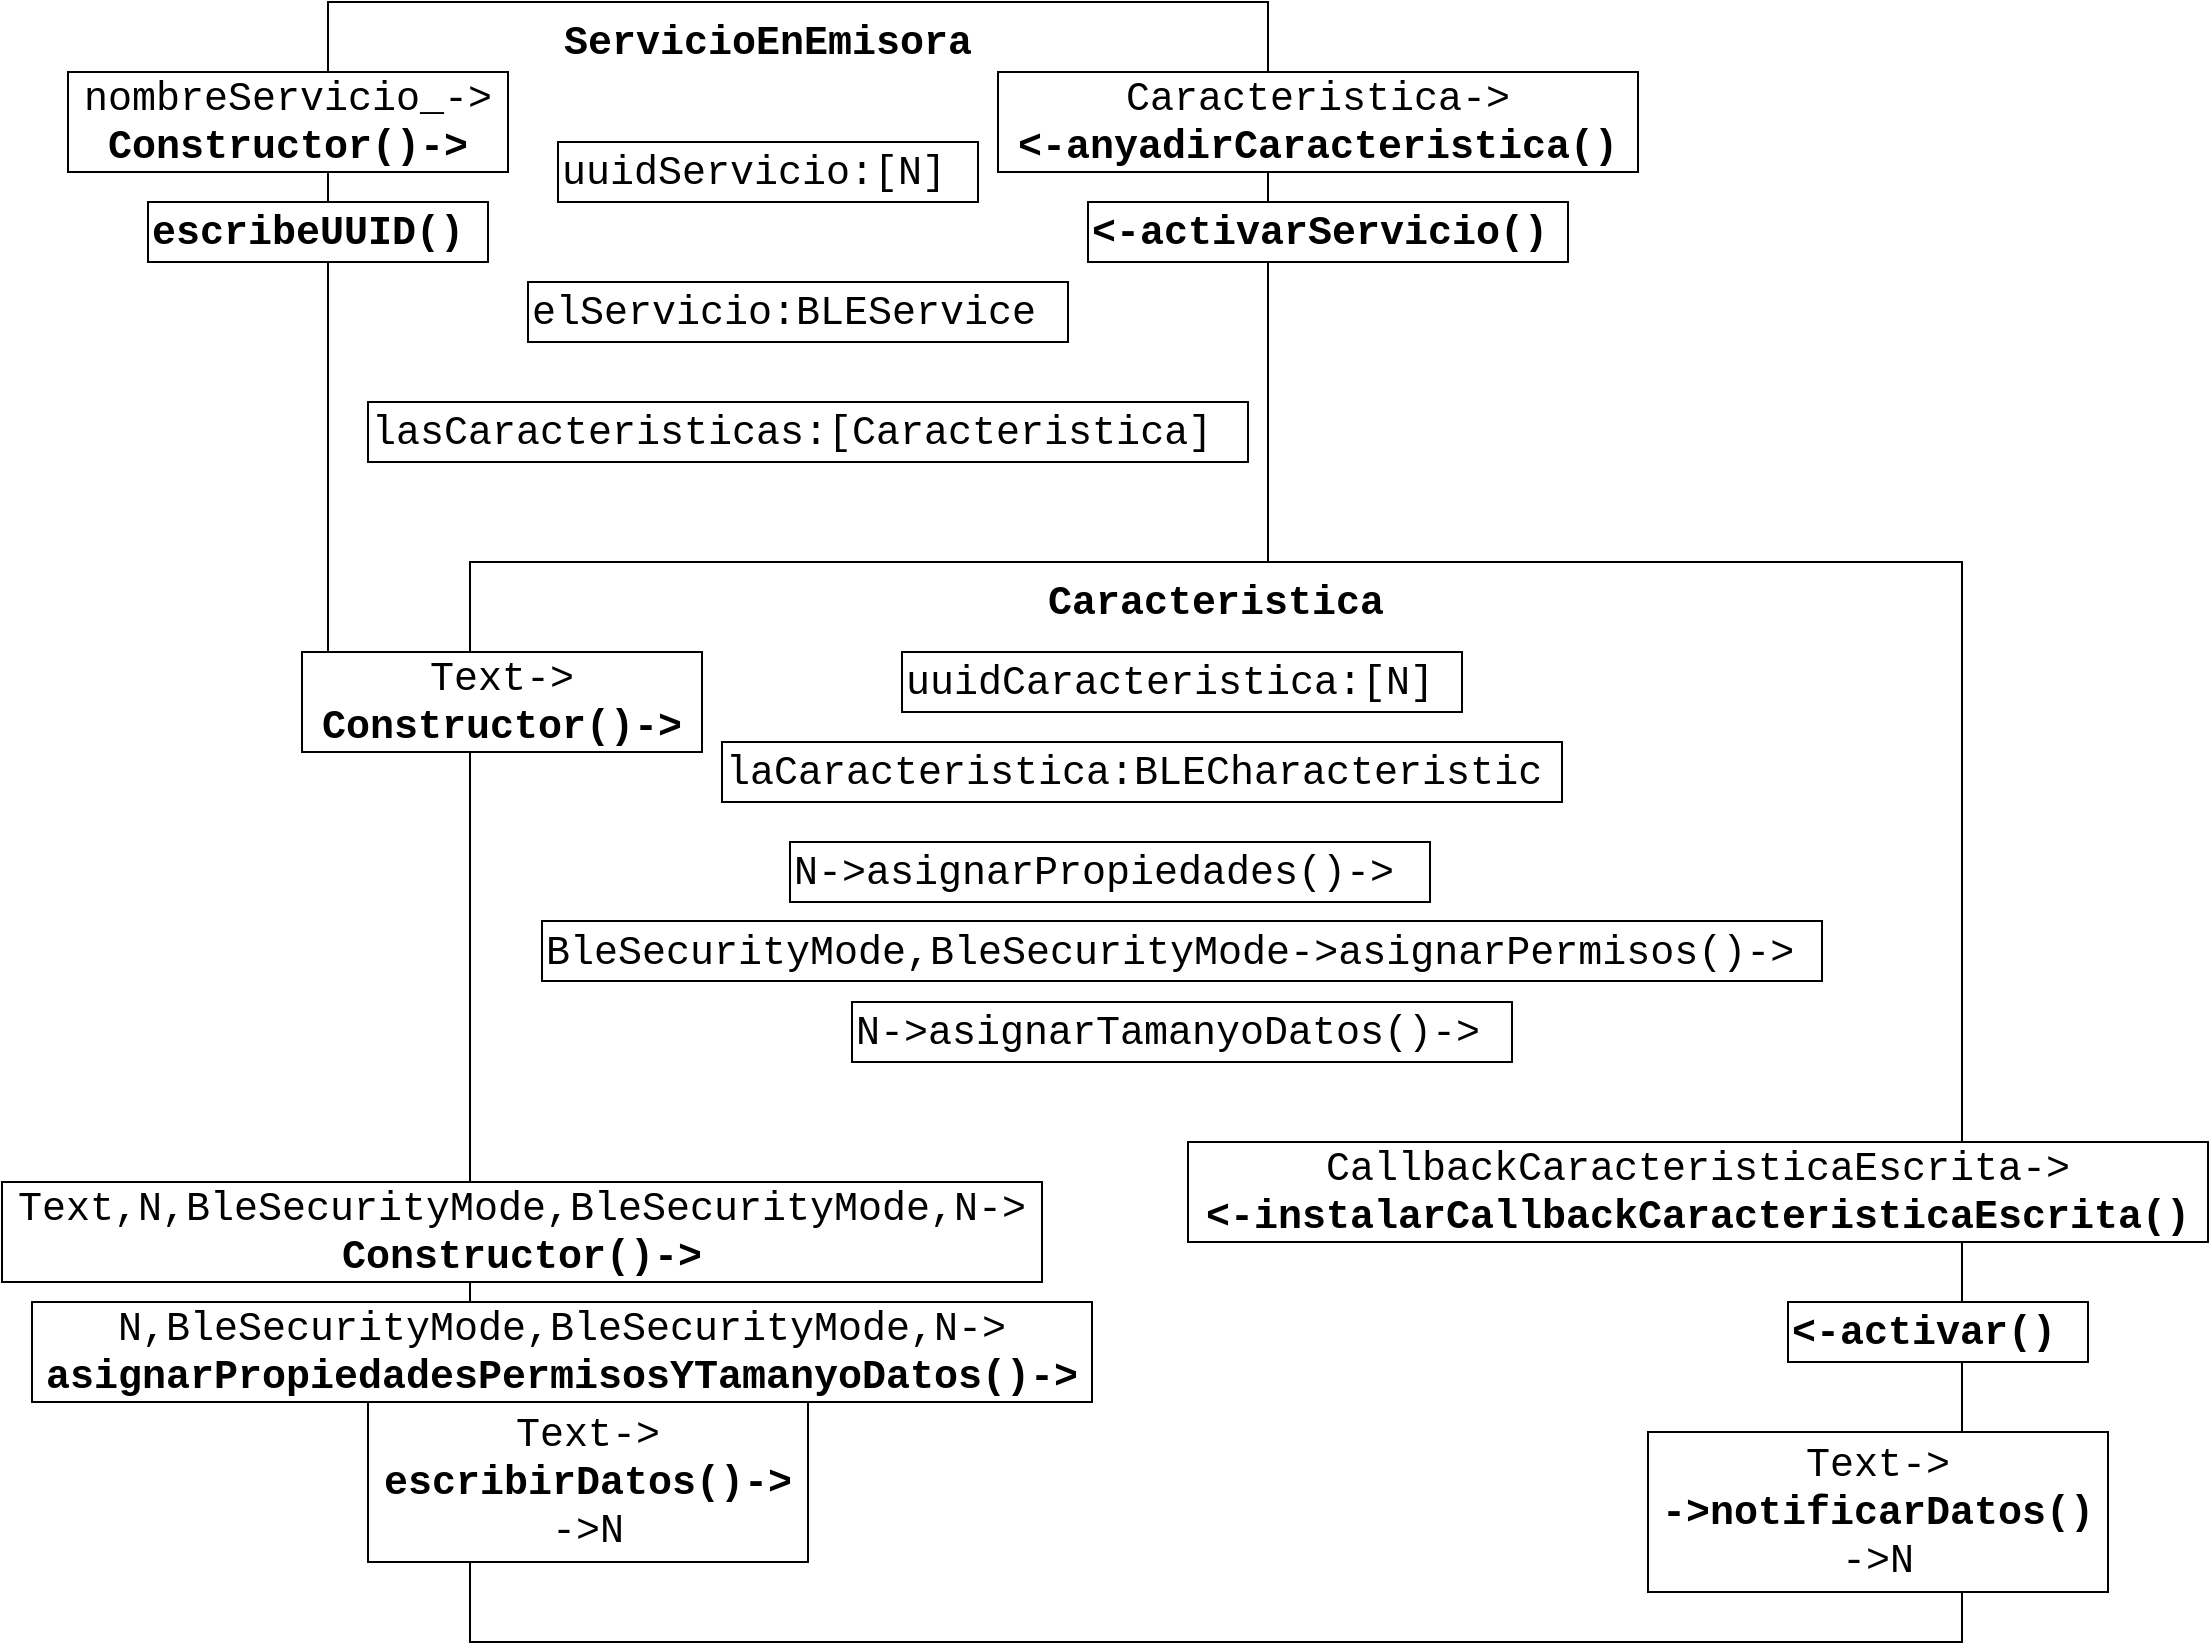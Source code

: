 <mxfile version="15.3.2" type="device"><diagram id="ZoYUFJDEATtM16ea6hdC" name="Page-1"><mxGraphModel dx="2249" dy="705" grid="1" gridSize="10" guides="1" tooltips="1" connect="1" arrows="1" fold="1" page="1" pageScale="1" pageWidth="827" pageHeight="1169" math="0" shadow="0"><root><mxCell id="0"/><mxCell id="1" parent="0"/><mxCell id="QD8Q8nRYqEgGl3vBaOEd-1" value="" style="rounded=0;whiteSpace=wrap;html=1;" parent="1" vertex="1"><mxGeometry x="150" y="80" width="470" height="340" as="geometry"/></mxCell><mxCell id="QD8Q8nRYqEgGl3vBaOEd-2" value="ServicioEnEmisora" style="text;html=1;strokeColor=none;fillColor=none;align=center;verticalAlign=middle;whiteSpace=wrap;rounded=0;fontStyle=1;fontFamily=Courier New;fontSize=20;" parent="1" vertex="1"><mxGeometry x="290" y="90" width="160" height="20" as="geometry"/></mxCell><mxCell id="QD8Q8nRYqEgGl3vBaOEd-3" value="nombreServicio_-&amp;gt;&lt;br&gt;&lt;b&gt;Constructor()-&amp;gt;&lt;/b&gt;" style="rounded=0;whiteSpace=wrap;html=1;fontFamily=Courier New;fontSize=20;align=center;fontStyle=0;autosize=1;" parent="1" vertex="1"><mxGeometry x="20" y="115" width="220" height="50" as="geometry"/></mxCell><mxCell id="QD8Q8nRYqEgGl3vBaOEd-4" value="&lt;b&gt;escribeUUID()&lt;/b&gt;" style="rounded=0;whiteSpace=wrap;html=1;fontFamily=Courier New;fontSize=20;align=left;fontStyle=0;autosize=1;" parent="1" vertex="1"><mxGeometry x="60" y="180" width="170" height="30" as="geometry"/></mxCell><mxCell id="QD8Q8nRYqEgGl3vBaOEd-5" value="&lt;b&gt;&amp;lt;-activarServicio()&lt;/b&gt;" style="rounded=0;whiteSpace=wrap;html=1;fontFamily=Courier New;fontSize=20;align=left;fontStyle=0;autosize=1;" parent="1" vertex="1"><mxGeometry x="530" y="180" width="240" height="30" as="geometry"/></mxCell><mxCell id="QD8Q8nRYqEgGl3vBaOEd-6" value="Caracteristica-&amp;gt;&lt;br&gt;&lt;b&gt;&amp;lt;-anyadirCaracteristica()&lt;/b&gt;" style="rounded=0;whiteSpace=wrap;html=1;fontFamily=Courier New;fontSize=20;align=center;fontStyle=0;autosize=1;" parent="1" vertex="1"><mxGeometry x="485" y="115" width="320" height="50" as="geometry"/></mxCell><mxCell id="QD8Q8nRYqEgGl3vBaOEd-7" value="" style="rounded=0;whiteSpace=wrap;html=1;" parent="1" vertex="1"><mxGeometry x="221" y="360" width="746" height="540" as="geometry"/></mxCell><mxCell id="QD8Q8nRYqEgGl3vBaOEd-8" value="Caracteristica" style="text;html=1;strokeColor=none;fillColor=none;align=center;verticalAlign=middle;whiteSpace=wrap;rounded=0;fontStyle=1;fontFamily=Courier New;fontSize=20;" parent="1" vertex="1"><mxGeometry x="514" y="370" width="160" height="20" as="geometry"/></mxCell><mxCell id="QD8Q8nRYqEgGl3vBaOEd-9" value="Text-&amp;gt;&lt;br&gt;&lt;b&gt;Constructor()-&amp;gt;&lt;/b&gt;" style="rounded=0;whiteSpace=wrap;html=1;fontFamily=Courier New;fontSize=20;align=center;fontStyle=0;autosize=1;" parent="1" vertex="1"><mxGeometry x="137" y="405" width="200" height="50" as="geometry"/></mxCell><mxCell id="QD8Q8nRYqEgGl3vBaOEd-10" value="N-&amp;gt;asignarPropiedades()-&amp;gt;" style="rounded=0;whiteSpace=wrap;html=1;fontFamily=Courier New;fontSize=20;align=left;fontStyle=0;autosize=1;" parent="1" vertex="1"><mxGeometry x="381" y="500" width="320" height="30" as="geometry"/></mxCell><mxCell id="QD8Q8nRYqEgGl3vBaOEd-11" value="uuidCaracteristica:[N]" style="rounded=0;whiteSpace=wrap;html=1;fontFamily=Courier New;fontSize=20;align=left;fontStyle=0;autosize=1;" parent="1" vertex="1"><mxGeometry x="437" y="405" width="280" height="30" as="geometry"/></mxCell><mxCell id="QD8Q8nRYqEgGl3vBaOEd-12" value="&lt;div&gt;laCaracteristica:BLECharacteristic&lt;/div&gt;" style="rounded=0;whiteSpace=wrap;html=1;fontFamily=Courier New;fontSize=20;align=left;fontStyle=0;autosize=1;" parent="1" vertex="1"><mxGeometry x="347" y="450" width="420" height="30" as="geometry"/></mxCell><mxCell id="QD8Q8nRYqEgGl3vBaOEd-13" value="Text,N,BleSecurityMode,BleSecurityMode,N-&amp;gt;&lt;br&gt;&lt;b&gt;Constructor()-&amp;gt;&lt;/b&gt;" style="rounded=0;whiteSpace=wrap;html=1;fontFamily=Courier New;fontSize=20;align=center;fontStyle=0;autosize=1;" parent="1" vertex="1"><mxGeometry x="-13" y="670" width="520" height="50" as="geometry"/></mxCell><mxCell id="QD8Q8nRYqEgGl3vBaOEd-14" value="BleSecurityMode,BleSecurityMode-&amp;gt;asignarPermisos()-&amp;gt;" style="rounded=0;whiteSpace=wrap;html=1;fontFamily=Courier New;fontSize=20;align=left;fontStyle=0;autosize=1;" parent="1" vertex="1"><mxGeometry x="257" y="539.5" width="640" height="30" as="geometry"/></mxCell><mxCell id="QD8Q8nRYqEgGl3vBaOEd-15" value="N-&amp;gt;asignarTamanyoDatos()-&amp;gt;" style="rounded=0;whiteSpace=wrap;html=1;fontFamily=Courier New;fontSize=20;align=left;fontStyle=0;autosize=1;" parent="1" vertex="1"><mxGeometry x="412" y="580" width="330" height="30" as="geometry"/></mxCell><mxCell id="QD8Q8nRYqEgGl3vBaOEd-16" value="N,BleSecurityMode,BleSecurityMode,N-&amp;gt;&lt;br&gt;&lt;b&gt;asignarPropiedadesPermisosYTamanyoDatos()-&amp;gt;&lt;/b&gt;" style="rounded=0;whiteSpace=wrap;html=1;fontFamily=Courier New;fontSize=20;align=center;fontStyle=0;autosize=1;" parent="1" vertex="1"><mxGeometry x="2" y="730" width="530" height="50" as="geometry"/></mxCell><mxCell id="QD8Q8nRYqEgGl3vBaOEd-17" value="Text-&amp;gt;&lt;br&gt;&lt;b&gt;-&amp;gt;notificarDatos()&lt;br&gt;&lt;/b&gt;-&amp;gt;N" style="rounded=0;whiteSpace=wrap;html=1;fontFamily=Courier New;fontSize=20;align=center;fontStyle=0;autosize=1;" parent="1" vertex="1"><mxGeometry x="810" y="795" width="230" height="80" as="geometry"/></mxCell><mxCell id="QD8Q8nRYqEgGl3vBaOEd-18" value="Text-&amp;gt;&lt;br&gt;&lt;b&gt;escribirDatos()-&amp;gt;&lt;br&gt;&lt;/b&gt;-&amp;gt;N" style="rounded=0;whiteSpace=wrap;html=1;fontFamily=Courier New;fontSize=20;align=center;fontStyle=0;autosize=1;" parent="1" vertex="1"><mxGeometry x="170" y="780" width="220" height="80" as="geometry"/></mxCell><mxCell id="QD8Q8nRYqEgGl3vBaOEd-19" value="CallbackCaracteristicaEscrita-&amp;gt;&lt;br&gt;&lt;b&gt;&amp;lt;-instalarCallbackCaracteristicaEscrita()&lt;/b&gt;" style="rounded=0;whiteSpace=wrap;html=1;fontFamily=Courier New;fontSize=20;align=center;fontStyle=0;autosize=1;" parent="1" vertex="1"><mxGeometry x="580" y="650" width="510" height="50" as="geometry"/></mxCell><mxCell id="QD8Q8nRYqEgGl3vBaOEd-20" value="&lt;b&gt;&amp;lt;-activar()&lt;/b&gt;" style="rounded=0;whiteSpace=wrap;html=1;fontFamily=Courier New;fontSize=20;align=left;fontStyle=0;autosize=1;" parent="1" vertex="1"><mxGeometry x="880" y="730" width="150" height="30" as="geometry"/></mxCell><mxCell id="JVd05GJO6h-SA5QFRGSS-1" value="uuidServicio:[N]" style="rounded=0;whiteSpace=wrap;html=1;fontFamily=Courier New;fontSize=20;align=left;fontStyle=0;autosize=1;" parent="1" vertex="1"><mxGeometry x="265" y="150" width="210" height="30" as="geometry"/></mxCell><mxCell id="JVd05GJO6h-SA5QFRGSS-2" value="&lt;div&gt;elServicio:BLEService&lt;/div&gt;" style="rounded=0;whiteSpace=wrap;html=1;fontFamily=Courier New;fontSize=20;align=left;fontStyle=0;autosize=1;" parent="1" vertex="1"><mxGeometry x="250" y="220" width="270" height="30" as="geometry"/></mxCell><mxCell id="JVd05GJO6h-SA5QFRGSS-3" value="&lt;div&gt;lasCaracteristicas:[Caracteristica]&lt;/div&gt;" style="rounded=0;whiteSpace=wrap;html=1;fontFamily=Courier New;fontSize=20;align=left;fontStyle=0;autosize=1;" parent="1" vertex="1"><mxGeometry x="170" y="280" width="440" height="30" as="geometry"/></mxCell></root></mxGraphModel></diagram></mxfile>